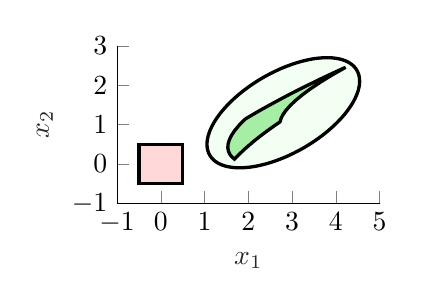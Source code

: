% This file was created by matlab2tikz.
%
%The latest updates can be retrieved from
%  http://www.mathworks.com/matlabcentral/fileexchange/22022-matlab2tikz-matlab2tikz
%where you can also make suggestions and rate matlab2tikz.
%
\begin{tikzpicture}

\begin{axis}[%
width=3.333cm,
height=2cm,
at={(0cm,0cm)},
scale only axis,
xmin=-1,
xmax=5,
xtick={-1,  0,  1,  2,  3,  4,  5},
xlabel style={font=\color{white!15!black}},
xlabel={$x_1$},
ymin=-1,
ymax=3,
ytick={-1,  0,  1,  2,  3},
ylabel style={font=\color{white!15!black}},
ylabel={$x_2$},
axis background/.style={fill=white},
axis x line*=bottom,
axis y line*=left
]

\addplot[area legend, line width=1.2pt, draw=black, fill=red, fill opacity=0.15, forget plot]
table[row sep=crcr] {%
x	y\\
-0.5	-0.5\\
-0.4	-0.5\\
-0.3	-0.5\\
-0.2	-0.5\\
-0.1	-0.5\\
0	-0.5\\
0.1	-0.5\\
0.2	-0.5\\
0.3	-0.5\\
0.4	-0.5\\
0.5	-0.5\\
0.5	-0.4\\
0.5	-0.3\\
0.5	-0.2\\
0.5	-0.1\\
0.5	0\\
0.5	0.1\\
0.5	0.2\\
0.5	0.3\\
0.5	0.4\\
0.5	0.5\\
0.4	0.5\\
0.3	0.5\\
0.2	0.5\\
0.1	0.5\\
0	0.5\\
-0.1	0.5\\
-0.2	0.5\\
-0.3	0.5\\
-0.4	0.5\\
-0.5	0.5\\
-0.5	0.4\\
-0.5	0.3\\
-0.5	0.2\\
-0.5	0.1\\
-0.5	0\\
-0.5	-0.1\\
-0.5	-0.2\\
-0.5	-0.3\\
-0.5	-0.4\\
-0.5	-0.5\\
}--cycle;

\addplot[area legend, line width=1.2pt, draw=black, fill=green, fill opacity=0.05, forget plot]
table[row sep=crcr] {%
x	y\\
4.451	2.429\\
4.438	2.446\\
4.426	2.463\\
4.412	2.479\\
4.398	2.494\\
4.383	2.509\\
4.367	2.524\\
4.35	2.538\\
4.333	2.551\\
4.316	2.564\\
4.297	2.576\\
4.278	2.588\\
4.258	2.599\\
4.238	2.61\\
4.217	2.62\\
4.195	2.629\\
4.173	2.638\\
4.15	2.646\\
4.127	2.654\\
4.103	2.661\\
4.078	2.667\\
4.053	2.673\\
4.027	2.678\\
4.001	2.683\\
3.974	2.687\\
3.947	2.691\\
3.919	2.693\\
3.891	2.696\\
3.862	2.697\\
3.833	2.698\\
3.804	2.699\\
3.773	2.699\\
3.743	2.698\\
3.712	2.696\\
3.681	2.694\\
3.649	2.691\\
3.617	2.688\\
3.584	2.684\\
3.551	2.68\\
3.518	2.675\\
3.485	2.669\\
3.451	2.663\\
3.417	2.656\\
3.383	2.648\\
3.348	2.64\\
3.313	2.631\\
3.278	2.622\\
3.243	2.612\\
3.208	2.602\\
3.172	2.591\\
3.136	2.579\\
3.1	2.567\\
3.064	2.555\\
3.028	2.541\\
2.992	2.528\\
2.956	2.513\\
2.919	2.498\\
2.883	2.483\\
2.846	2.467\\
2.81	2.451\\
2.773	2.434\\
2.737	2.417\\
2.7	2.399\\
2.664	2.38\\
2.627	2.361\\
2.591	2.342\\
2.555	2.322\\
2.519	2.302\\
2.483	2.281\\
2.447	2.26\\
2.411	2.239\\
2.375	2.217\\
2.34	2.195\\
2.305	2.172\\
2.27	2.149\\
2.235	2.125\\
2.201	2.102\\
2.167	2.077\\
2.133	2.053\\
2.099	2.028\\
2.066	2.003\\
2.033	1.977\\
2.0	1.952\\
1.968	1.925\\
1.936	1.899\\
1.905	1.873\\
1.873	1.846\\
1.843	1.819\\
1.812	1.791\\
1.782	1.764\\
1.753	1.736\\
1.724	1.708\\
1.695	1.68\\
1.667	1.652\\
1.64	1.623\\
1.613	1.595\\
1.586	1.566\\
1.56	1.537\\
1.535	1.508\\
1.51	1.479\\
1.486	1.45\\
1.462	1.421\\
1.439	1.392\\
1.416	1.363\\
1.394	1.333\\
1.373	1.304\\
1.352	1.275\\
1.332	1.245\\
1.313	1.216\\
1.294	1.187\\
1.276	1.158\\
1.258	1.129\\
1.242	1.1\\
1.226	1.071\\
1.21	1.042\\
1.195	1.013\\
1.182	0.984\\
1.168	0.956\\
1.156	0.928\\
1.144	0.899\\
1.133	0.872\\
1.122	0.844\\
1.113	0.816\\
1.104	0.789\\
1.096	0.762\\
1.088	0.735\\
1.081	0.708\\
1.076	0.682\\
1.07	0.655\\
1.066	0.63\\
1.062	0.604\\
1.059	0.579\\
1.057	0.554\\
1.056	0.529\\
1.055	0.505\\
1.056	0.481\\
1.057	0.457\\
1.058	0.434\\
1.061	0.411\\
1.064	0.389\\
1.068	0.367\\
1.073	0.345\\
1.078	0.324\\
1.085	0.303\\
1.092	0.283\\
1.099	0.263\\
1.108	0.244\\
1.117	0.225\\
1.127	0.206\\
1.138	0.188\\
1.149	0.171\\
1.162	0.154\\
1.174	0.137\\
1.188	0.121\\
1.202	0.106\\
1.217	0.091\\
1.233	0.076\\
1.25	0.062\\
1.267	0.049\\
1.284	0.036\\
1.303	0.024\\
1.322	0.012\\
1.342	0.001\\
1.362	-0.01\\
1.383	-0.02\\
1.405	-0.029\\
1.427	-0.038\\
1.45	-0.046\\
1.473	-0.054\\
1.497	-0.061\\
1.522	-0.067\\
1.547	-0.073\\
1.573	-0.078\\
1.599	-0.083\\
1.626	-0.087\\
1.653	-0.091\\
1.681	-0.093\\
1.709	-0.096\\
1.738	-0.097\\
1.767	-0.098\\
1.796	-0.099\\
1.827	-0.099\\
1.857	-0.098\\
1.888	-0.096\\
1.919	-0.094\\
1.951	-0.091\\
1.983	-0.088\\
2.016	-0.084\\
2.049	-0.08\\
2.082	-0.075\\
2.115	-0.069\\
2.149	-0.063\\
2.183	-0.056\\
2.217	-0.048\\
2.252	-0.04\\
2.287	-0.031\\
2.322	-0.022\\
2.357	-0.012\\
2.392	-0.002\\
2.428	0.009\\
2.464	0.021\\
2.5	0.033\\
2.536	0.045\\
2.572	0.059\\
2.608	0.072\\
2.644	0.087\\
2.681	0.102\\
2.717	0.117\\
2.754	0.133\\
2.79	0.149\\
2.827	0.166\\
2.863	0.183\\
2.9	0.201\\
2.936	0.22\\
2.973	0.239\\
3.009	0.258\\
3.045	0.278\\
3.081	0.298\\
3.117	0.319\\
3.153	0.34\\
3.189	0.361\\
3.225	0.383\\
3.26	0.405\\
3.295	0.428\\
3.33	0.451\\
3.365	0.475\\
3.399	0.498\\
3.433	0.523\\
3.467	0.547\\
3.501	0.572\\
3.534	0.597\\
3.567	0.623\\
3.6	0.648\\
3.632	0.675\\
3.664	0.701\\
3.695	0.727\\
3.727	0.754\\
3.757	0.781\\
3.788	0.809\\
3.818	0.836\\
3.847	0.864\\
3.876	0.892\\
3.905	0.92\\
3.933	0.948\\
3.96	0.977\\
3.987	1.005\\
4.014	1.034\\
4.04	1.063\\
4.065	1.092\\
4.09	1.121\\
4.114	1.15\\
4.138	1.179\\
4.161	1.208\\
4.184	1.237\\
4.206	1.267\\
4.227	1.296\\
4.248	1.325\\
4.268	1.355\\
4.287	1.384\\
4.306	1.413\\
4.324	1.442\\
4.342	1.471\\
4.358	1.5\\
4.374	1.529\\
4.39	1.558\\
4.405	1.587\\
4.418	1.616\\
4.432	1.644\\
4.444	1.672\\
4.456	1.701\\
4.467	1.728\\
4.478	1.756\\
4.487	1.784\\
4.496	1.811\\
4.504	1.838\\
4.512	1.865\\
4.519	1.892\\
4.524	1.918\\
4.53	1.945\\
4.534	1.97\\
4.538	1.996\\
4.541	2.021\\
4.543	2.046\\
4.544	2.071\\
4.545	2.095\\
4.544	2.119\\
4.543	2.143\\
4.542	2.166\\
4.539	2.189\\
4.536	2.211\\
4.532	2.233\\
4.527	2.255\\
4.522	2.276\\
4.515	2.297\\
4.508	2.317\\
4.501	2.337\\
4.492	2.356\\
4.483	2.375\\
4.473	2.394\\
4.462	2.412\\
4.451	2.429\\
}--cycle;

\addplot[area legend, line width=1.2pt, draw=black, fill=green!80!violet, fill opacity=0.35, forget plot]
table[row sep=crcr] {%
x	y\\
1.683	0.122\\
1.76	0.21\\
1.843	0.299\\
1.931	0.39\\
2.026	0.482\\
2.126	0.576\\
2.233	0.671\\
2.346	0.768\\
2.465	0.866\\
2.591	0.966\\
2.724	1.067\\
2.748	1.156\\
2.793	1.254\\
2.862	1.362\\
2.957	1.481\\
3.08	1.612\\
3.235	1.754\\
3.423	1.909\\
3.648	2.077\\
3.914	2.258\\
4.225	2.455\\
3.948	2.314\\
3.683	2.175\\
3.429	2.038\\
3.186	1.904\\
2.952	1.772\\
2.729	1.641\\
2.516	1.513\\
2.312	1.388\\
2.118	1.264\\
1.933	1.142\\
1.797	0.991\\
1.692	0.853\\
1.616	0.726\\
1.565	0.61\\
1.538	0.505\\
1.531	0.41\\
1.545	0.325\\
1.575	0.249\\
1.622	0.181\\
1.683	0.122\\
}--cycle;
\end{axis}
\end{tikzpicture}%